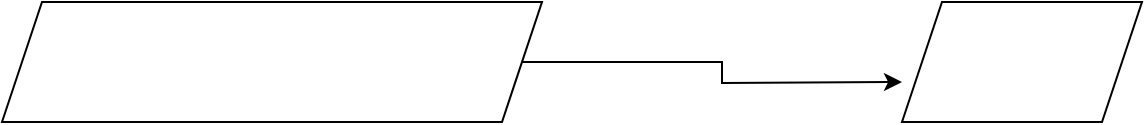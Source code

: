 <mxfile version="21.6.5" type="github">
  <diagram name="Page-1" id="wWzugX9YJ33JslVZQSdV">
    <mxGraphModel dx="1434" dy="754" grid="1" gridSize="10" guides="1" tooltips="1" connect="1" arrows="1" fold="1" page="1" pageScale="1" pageWidth="850" pageHeight="1100" math="0" shadow="0">
      <root>
        <mxCell id="0" />
        <mxCell id="1" parent="0" />
        <mxCell id="cIDkfEWnE6T96S9CjWsJ-2" style="edgeStyle=orthogonalEdgeStyle;rounded=0;orthogonalLoop=1;jettySize=auto;html=1;exitX=1;exitY=0.5;exitDx=0;exitDy=0;" edge="1" parent="1" source="cIDkfEWnE6T96S9CjWsJ-1">
          <mxGeometry relative="1" as="geometry">
            <mxPoint x="610" y="310" as="targetPoint" />
          </mxGeometry>
        </mxCell>
        <mxCell id="cIDkfEWnE6T96S9CjWsJ-1" value="" style="shape=parallelogram;perimeter=parallelogramPerimeter;whiteSpace=wrap;html=1;fixedSize=1;" vertex="1" parent="1">
          <mxGeometry x="160" y="270" width="270" height="60" as="geometry" />
        </mxCell>
        <mxCell id="cIDkfEWnE6T96S9CjWsJ-3" value="" style="shape=parallelogram;perimeter=parallelogramPerimeter;whiteSpace=wrap;html=1;fixedSize=1;" vertex="1" parent="1">
          <mxGeometry x="610" y="270" width="120" height="60" as="geometry" />
        </mxCell>
      </root>
    </mxGraphModel>
  </diagram>
</mxfile>
